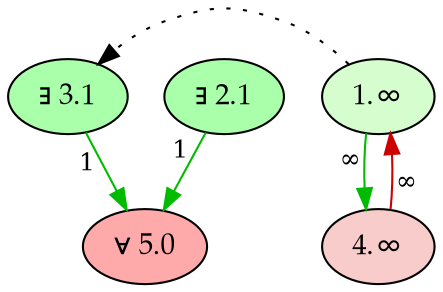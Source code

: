 digraph {
    rankdir="TB"
    node [style=filled fontname="Palatino" fontsize=14]
    node [fillcolor="#AAFFAA"]
    "3" [label="∃ 3.1"]
    "2" [label="∃ 2.1"]
    node [fillcolor="#FFAAAA"]
    "5" [label="∀ 5.0"]
    node [fillcolor="#d5fdce"]
    "1" [label="1.∞"]
    node [fillcolor="#f7cccb"]
    "4" [label="4.∞"]
    edge[labeldistance=1.5 fontsize=12]
    edge [color="#00BB00" style="solid" dir="forward" taillabel="∞"]
           "1" -> "4" 
    edge [color="#00BB00" style="solid" dir="forward" taillabel="1"]
           "2" -> "5" 
           "3" -> "5" 
    edge [color="#CC0000" style="solid" dir="forward" taillabel="∞"]
           "4" -> "1" 
    edge [color="black" style="dotted" dir="forward" taillabel="" constraint=false]
           "1" -> "3" 
    {rank = max 5}
    {rank = min 3 2}
}

